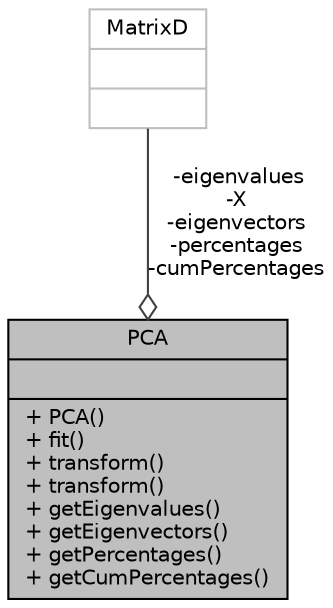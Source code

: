 digraph "PCA"
{
  bgcolor="transparent";
  edge [fontname="Helvetica",fontsize="10",labelfontname="Helvetica",labelfontsize="10"];
  node [fontname="Helvetica",fontsize="10",shape=record];
  Node1 [label="{PCA\n||+ PCA()\l+ fit()\l+ transform()\l+ transform()\l+ getEigenvalues()\l+ getEigenvectors()\l+ getPercentages()\l+ getCumPercentages()\l}",height=0.2,width=0.4,color="black", fillcolor="grey75", style="filled", fontcolor="black"];
  Node2 -> Node1 [color="grey25",fontsize="10",style="solid",label=" -eigenvalues\n-X\n-eigenvectors\n-percentages\n-cumPercentages" ,arrowhead="odiamond",fontname="Helvetica"];
  Node2 [label="{MatrixD\n||}",height=0.2,width=0.4,color="grey75"];
}
